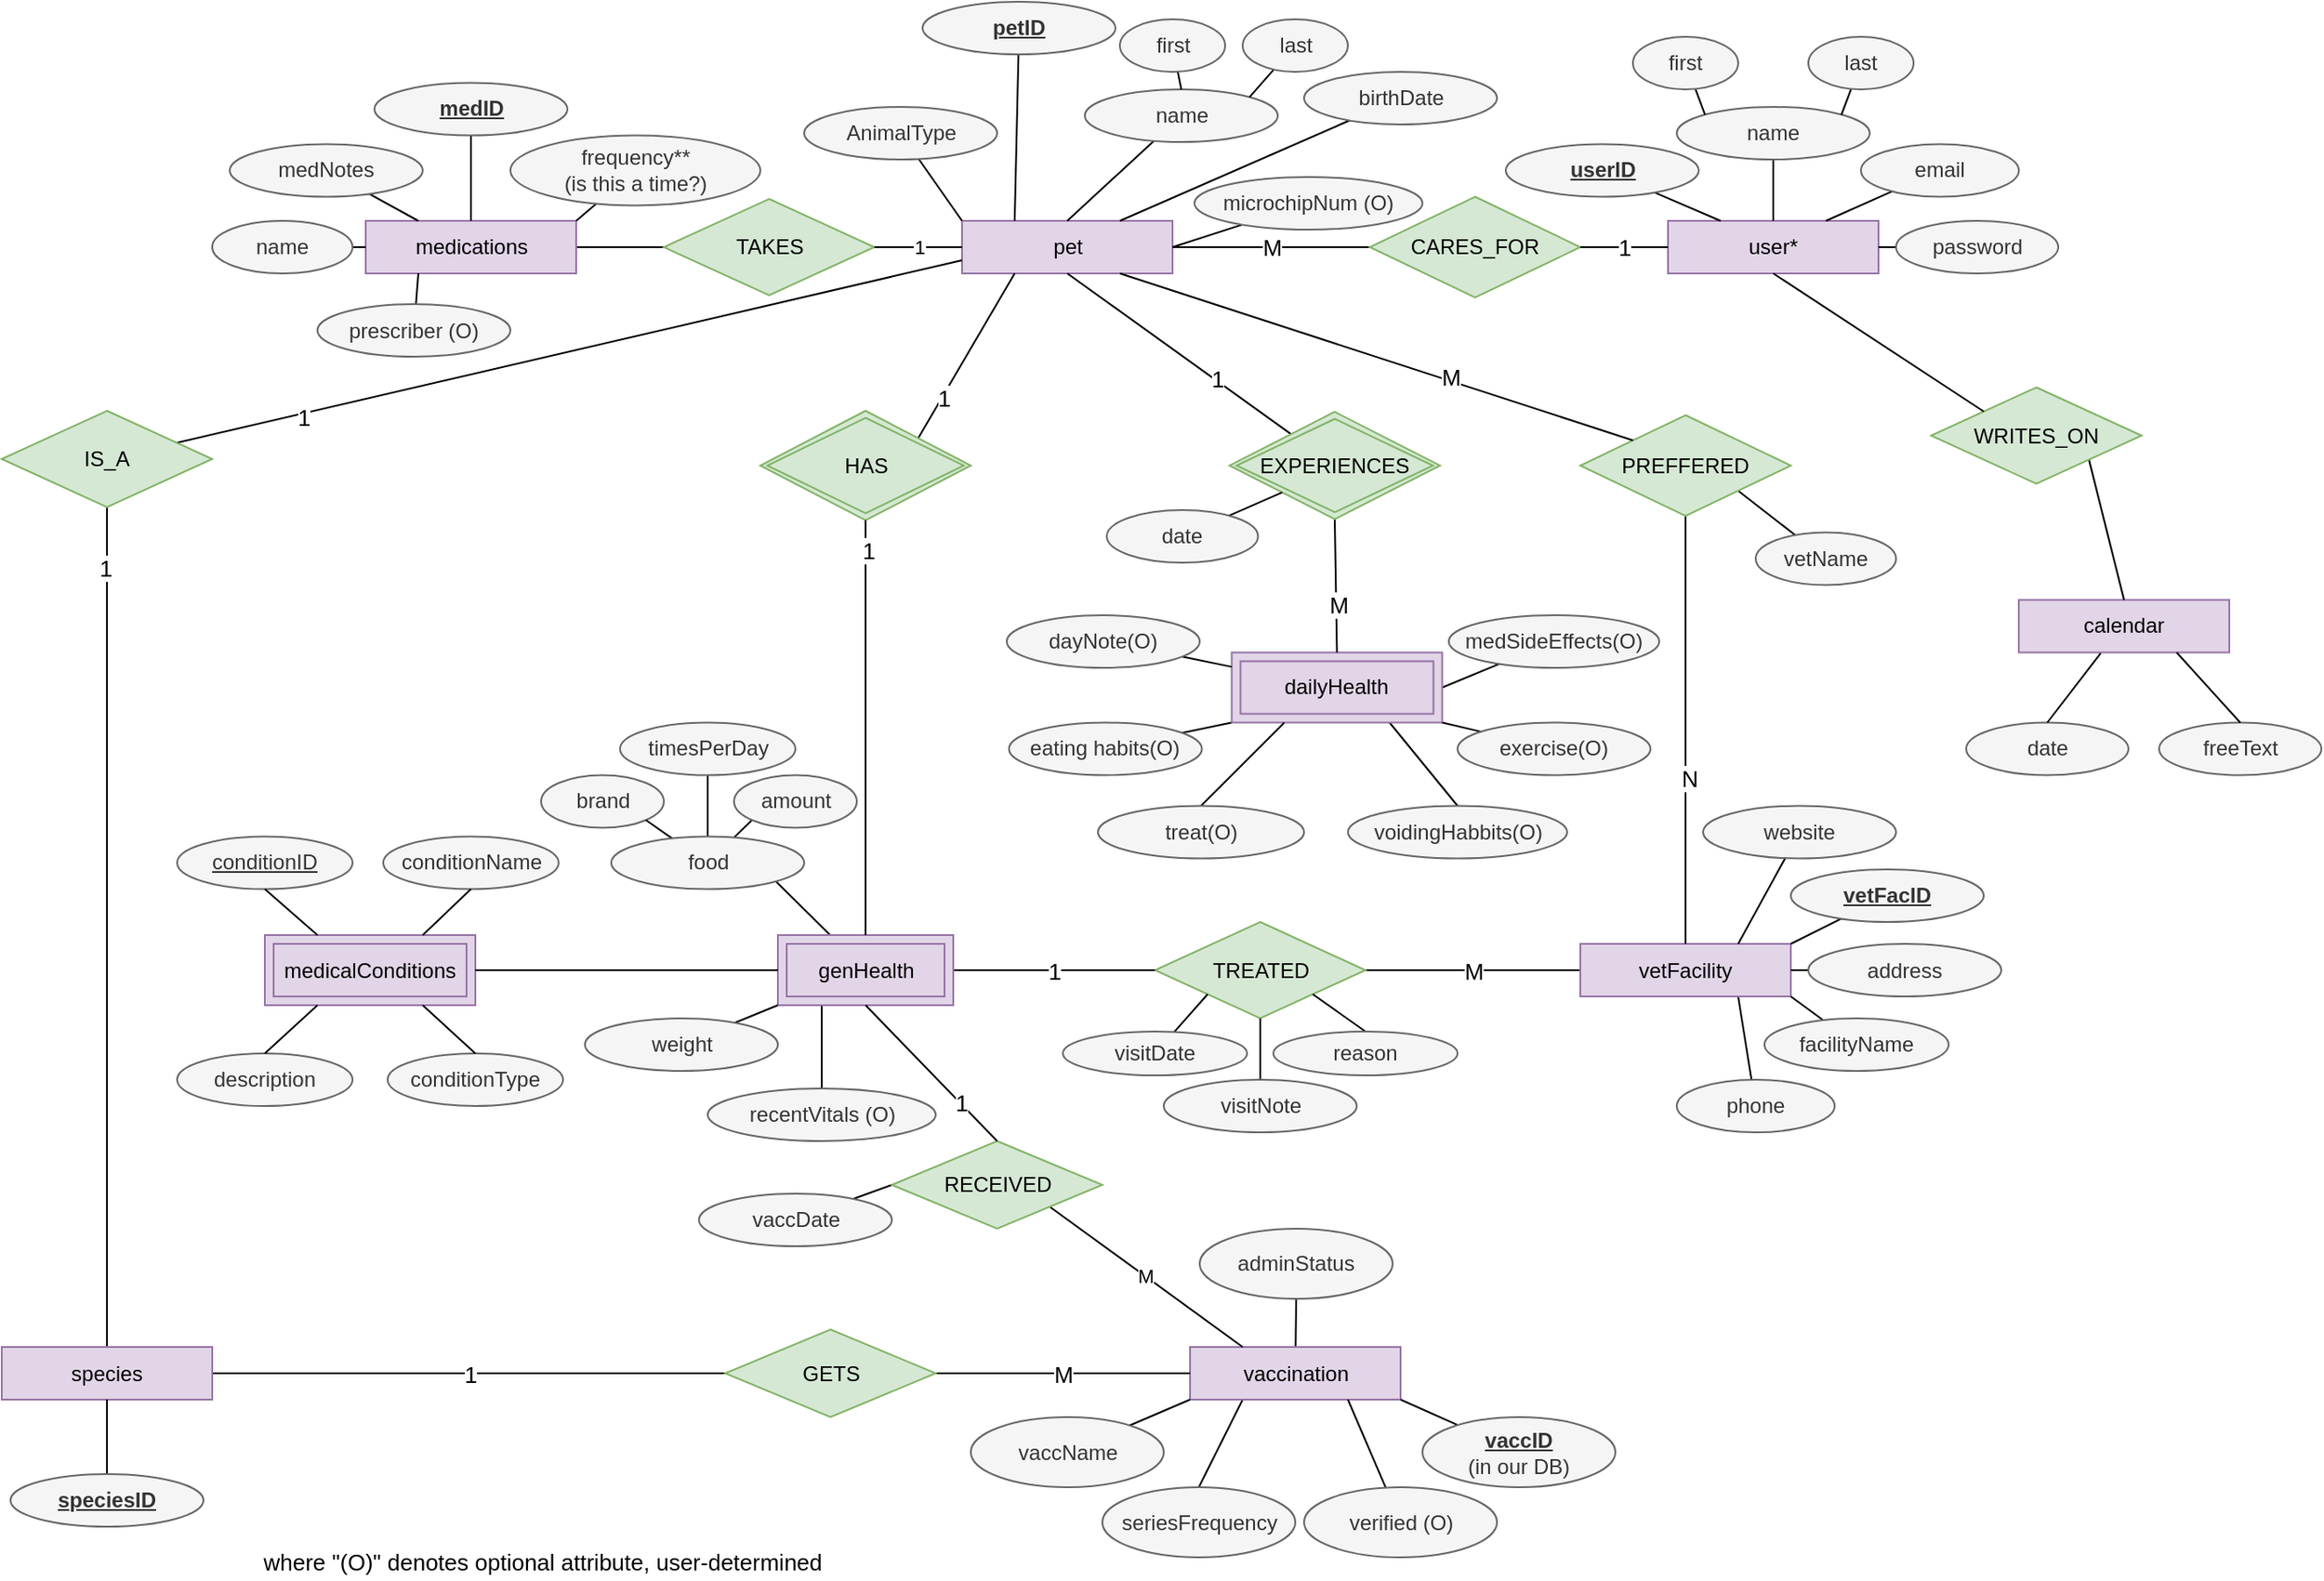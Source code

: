 <mxfile version="15.9.1" type="device"><diagram id="Jx2s4yygLL5XPAQ12_Rx" name="Page-1"><mxGraphModel dx="2676" dy="827" grid="1" gridSize="10" guides="1" tooltips="1" connect="1" arrows="1" fold="1" page="1" pageScale="1" pageWidth="850" pageHeight="1100" math="0" shadow="0"><root><mxCell id="0"/><mxCell id="1" parent="0"/><mxCell id="I3X8yywUfCDkZm6T7CdD-16" style="edgeStyle=none;rounded=0;orthogonalLoop=1;jettySize=auto;html=1;entryX=1;entryY=0.5;entryDx=0;entryDy=0;endArrow=none;endFill=0;startArrow=none;" parent="1" source="I3X8yywUfCDkZm6T7CdD-17" target="I3X8yywUfCDkZm6T7CdD-14" edge="1"><mxGeometry relative="1" as="geometry"/></mxCell><mxCell id="b9MMGn1J8M390U9kCCOF-2" value="&lt;div&gt;pet&lt;/div&gt;" style="rounded=0;whiteSpace=wrap;html=1;fillColor=#e1d5e7;strokeColor=#9673a6;" parent="1" vertex="1"><mxGeometry x="447.5" y="145" width="120" height="30" as="geometry"/></mxCell><mxCell id="mrwaL5GGVd-_pEDMR5gS-80" style="edgeStyle=none;rounded=0;orthogonalLoop=1;jettySize=auto;html=1;entryX=0;entryY=0;entryDx=0;entryDy=0;endArrow=none;endFill=0;" parent="1" source="b9MMGn1J8M390U9kCCOF-3" target="b9MMGn1J8M390U9kCCOF-2" edge="1"><mxGeometry relative="1" as="geometry"/></mxCell><mxCell id="b9MMGn1J8M390U9kCCOF-3" value="AnimalType" style="ellipse;whiteSpace=wrap;html=1;fillColor=#f5f5f5;strokeColor=#666666;fontColor=#333333;" parent="1" vertex="1"><mxGeometry x="357.5" y="80" width="110" height="30" as="geometry"/></mxCell><mxCell id="mrwaL5GGVd-_pEDMR5gS-82" style="edgeStyle=none;rounded=0;orthogonalLoop=1;jettySize=auto;html=1;entryX=0.5;entryY=0;entryDx=0;entryDy=0;endArrow=none;endFill=0;" parent="1" source="b9MMGn1J8M390U9kCCOF-4" target="b9MMGn1J8M390U9kCCOF-2" edge="1"><mxGeometry relative="1" as="geometry"/></mxCell><mxCell id="b9MMGn1J8M390U9kCCOF-4" value="name" style="ellipse;whiteSpace=wrap;html=1;fillColor=#f5f5f5;strokeColor=#666666;fontColor=#333333;" parent="1" vertex="1"><mxGeometry x="517.5" y="70" width="110" height="30" as="geometry"/></mxCell><mxCell id="mrwaL5GGVd-_pEDMR5gS-87" style="edgeStyle=none;rounded=0;orthogonalLoop=1;jettySize=auto;html=1;entryX=0.75;entryY=1;entryDx=0;entryDy=0;endArrow=none;endFill=0;" parent="1" source="b9MMGn1J8M390U9kCCOF-5" target="b9MMGn1J8M390U9kCCOF-8" edge="1"><mxGeometry relative="1" as="geometry"/></mxCell><mxCell id="b9MMGn1J8M390U9kCCOF-5" value="phone" style="ellipse;whiteSpace=wrap;html=1;fillColor=#f5f5f5;strokeColor=#666666;fontColor=#333333;" parent="1" vertex="1"><mxGeometry x="855" y="635" width="90" height="30" as="geometry"/></mxCell><mxCell id="mrwaL5GGVd-_pEDMR5gS-84" style="edgeStyle=none;rounded=0;orthogonalLoop=1;jettySize=auto;html=1;entryX=0.75;entryY=0;entryDx=0;entryDy=0;endArrow=none;endFill=0;" parent="1" source="b9MMGn1J8M390U9kCCOF-6" target="b9MMGn1J8M390U9kCCOF-2" edge="1"><mxGeometry relative="1" as="geometry"/></mxCell><mxCell id="b9MMGn1J8M390U9kCCOF-6" value="birthDate" style="ellipse;whiteSpace=wrap;html=1;fillColor=#f5f5f5;strokeColor=#666666;fontColor=#333333;" parent="1" vertex="1"><mxGeometry x="642.5" y="60" width="110" height="30" as="geometry"/></mxCell><mxCell id="mrwaL5GGVd-_pEDMR5gS-51" value="&lt;font style=&quot;font-size: 13px&quot;&gt;M&lt;/font&gt;" style="edgeStyle=none;rounded=0;orthogonalLoop=1;jettySize=auto;html=1;entryX=1;entryY=0.5;entryDx=0;entryDy=0;endArrow=none;endFill=0;" parent="1" source="b9MMGn1J8M390U9kCCOF-8" target="b9MMGn1J8M390U9kCCOF-20" edge="1"><mxGeometry relative="1" as="geometry"/></mxCell><mxCell id="b9MMGn1J8M390U9kCCOF-8" value="vetFacility" style="rounded=0;whiteSpace=wrap;html=1;fillColor=#e1d5e7;strokeColor=#9673a6;" parent="1" vertex="1"><mxGeometry x="800" y="557.5" width="120" height="30" as="geometry"/></mxCell><mxCell id="mrwaL5GGVd-_pEDMR5gS-89" style="edgeStyle=none;rounded=0;orthogonalLoop=1;jettySize=auto;html=1;entryX=1;entryY=0.5;entryDx=0;entryDy=0;endArrow=none;endFill=0;" parent="1" source="b9MMGn1J8M390U9kCCOF-13" target="b9MMGn1J8M390U9kCCOF-8" edge="1"><mxGeometry relative="1" as="geometry"/></mxCell><mxCell id="b9MMGn1J8M390U9kCCOF-13" value="address" style="ellipse;whiteSpace=wrap;html=1;fillColor=#f5f5f5;strokeColor=#666666;fontColor=#333333;" parent="1" vertex="1"><mxGeometry x="930" y="557.5" width="110" height="30" as="geometry"/></mxCell><mxCell id="mrwaL5GGVd-_pEDMR5gS-91" style="edgeStyle=none;rounded=0;orthogonalLoop=1;jettySize=auto;html=1;entryX=0.75;entryY=0;entryDx=0;entryDy=0;endArrow=none;endFill=0;" parent="1" source="b9MMGn1J8M390U9kCCOF-14" target="b9MMGn1J8M390U9kCCOF-8" edge="1"><mxGeometry relative="1" as="geometry"/></mxCell><mxCell id="b9MMGn1J8M390U9kCCOF-14" value="website" style="ellipse;whiteSpace=wrap;html=1;fillColor=#f5f5f5;strokeColor=#666666;fontColor=#333333;" parent="1" vertex="1"><mxGeometry x="870" y="478.75" width="110" height="30" as="geometry"/></mxCell><mxCell id="mrwaL5GGVd-_pEDMR5gS-88" style="edgeStyle=none;rounded=0;orthogonalLoop=1;jettySize=auto;html=1;entryX=1;entryY=1;entryDx=0;entryDy=0;endArrow=none;endFill=0;" parent="1" source="b9MMGn1J8M390U9kCCOF-15" target="b9MMGn1J8M390U9kCCOF-8" edge="1"><mxGeometry relative="1" as="geometry"/></mxCell><mxCell id="b9MMGn1J8M390U9kCCOF-15" value="facilityName" style="ellipse;whiteSpace=wrap;html=1;fillColor=#f5f5f5;strokeColor=#666666;fontColor=#333333;" parent="1" vertex="1"><mxGeometry x="905" y="600" width="105" height="30" as="geometry"/></mxCell><mxCell id="mrwaL5GGVd-_pEDMR5gS-90" style="edgeStyle=none;rounded=0;orthogonalLoop=1;jettySize=auto;html=1;entryX=1;entryY=0;entryDx=0;entryDy=0;endArrow=none;endFill=0;" parent="1" source="b9MMGn1J8M390U9kCCOF-16" target="b9MMGn1J8M390U9kCCOF-8" edge="1"><mxGeometry relative="1" as="geometry"/></mxCell><mxCell id="b9MMGn1J8M390U9kCCOF-16" value="&lt;b&gt;&lt;u&gt;vetFacID&lt;/u&gt;&lt;/b&gt;" style="ellipse;whiteSpace=wrap;html=1;fillColor=#f5f5f5;strokeColor=#666666;fontColor=#333333;" parent="1" vertex="1"><mxGeometry x="920" y="515" width="110" height="30" as="geometry"/></mxCell><mxCell id="mrwaL5GGVd-_pEDMR5gS-83" style="edgeStyle=none;rounded=0;orthogonalLoop=1;jettySize=auto;html=1;entryX=0.25;entryY=0;entryDx=0;entryDy=0;endArrow=none;endFill=0;" parent="1" source="b9MMGn1J8M390U9kCCOF-17" target="b9MMGn1J8M390U9kCCOF-2" edge="1"><mxGeometry relative="1" as="geometry"/></mxCell><mxCell id="b9MMGn1J8M390U9kCCOF-17" value="&lt;b&gt;&lt;u&gt;petID&lt;/u&gt;&lt;/b&gt;" style="ellipse;whiteSpace=wrap;html=1;fillColor=#f5f5f5;strokeColor=#666666;fontColor=#333333;" parent="1" vertex="1"><mxGeometry x="425" y="20" width="110" height="30" as="geometry"/></mxCell><mxCell id="mrwaL5GGVd-_pEDMR5gS-74" style="edgeStyle=none;rounded=0;orthogonalLoop=1;jettySize=auto;html=1;entryX=0;entryY=1;entryDx=0;entryDy=0;endArrow=none;endFill=0;" parent="1" source="b9MMGn1J8M390U9kCCOF-19" target="mrwaL5GGVd-_pEDMR5gS-10" edge="1"><mxGeometry relative="1" as="geometry"/></mxCell><mxCell id="b9MMGn1J8M390U9kCCOF-19" value="eating habits(O)" style="ellipse;whiteSpace=wrap;html=1;fillColor=#f5f5f5;strokeColor=#666666;fontColor=#333333;" parent="1" vertex="1"><mxGeometry x="474.25" y="431.25" width="110" height="30" as="geometry"/></mxCell><mxCell id="b9MMGn1J8M390U9kCCOF-20" value="TREATED" style="rhombus;whiteSpace=wrap;html=1;fillColor=#d5e8d4;strokeColor=#82b366;" parent="1" vertex="1"><mxGeometry x="557.5" y="545" width="120" height="55" as="geometry"/></mxCell><mxCell id="b9MMGn1J8M390U9kCCOF-21" value="&lt;font style=&quot;font-size: 13px&quot;&gt;1&lt;/font&gt;" style="endArrow=none;html=1;exitX=1;exitY=0.5;exitDx=0;exitDy=0;entryX=0;entryY=0.5;entryDx=0;entryDy=0;" parent="1" source="b9MMGn1J8M390U9kCCOF-36" target="b9MMGn1J8M390U9kCCOF-20" edge="1"><mxGeometry width="50" height="50" relative="1" as="geometry"><mxPoint x="330" y="305" as="sourcePoint"/><mxPoint x="415" y="495" as="targetPoint"/></mxGeometry></mxCell><mxCell id="mrwaL5GGVd-_pEDMR5gS-85" style="edgeStyle=none;rounded=0;orthogonalLoop=1;jettySize=auto;html=1;entryX=0.5;entryY=0;entryDx=0;entryDy=0;endArrow=none;endFill=0;" parent="1" source="b9MMGn1J8M390U9kCCOF-28" target="b9MMGn1J8M390U9kCCOF-4" edge="1"><mxGeometry relative="1" as="geometry"/></mxCell><mxCell id="b9MMGn1J8M390U9kCCOF-28" value="first" style="ellipse;whiteSpace=wrap;html=1;fillColor=#f5f5f5;strokeColor=#666666;fontColor=#333333;" parent="1" vertex="1"><mxGeometry x="537.5" y="30" width="60" height="30" as="geometry"/></mxCell><mxCell id="mrwaL5GGVd-_pEDMR5gS-86" style="edgeStyle=none;rounded=0;orthogonalLoop=1;jettySize=auto;html=1;entryX=1;entryY=0;entryDx=0;entryDy=0;endArrow=none;endFill=0;" parent="1" source="b9MMGn1J8M390U9kCCOF-29" target="b9MMGn1J8M390U9kCCOF-4" edge="1"><mxGeometry relative="1" as="geometry"/></mxCell><mxCell id="b9MMGn1J8M390U9kCCOF-29" value="&lt;div&gt;last&lt;/div&gt;" style="ellipse;whiteSpace=wrap;html=1;fillColor=#f5f5f5;strokeColor=#666666;fontColor=#333333;" parent="1" vertex="1"><mxGeometry x="607.5" y="30" width="60" height="30" as="geometry"/></mxCell><mxCell id="mrwaL5GGVd-_pEDMR5gS-75" style="edgeStyle=none;rounded=0;orthogonalLoop=1;jettySize=auto;html=1;entryX=1;entryY=0.5;entryDx=0;entryDy=0;endArrow=none;endFill=0;" parent="1" source="b9MMGn1J8M390U9kCCOF-32" target="mrwaL5GGVd-_pEDMR5gS-10" edge="1"><mxGeometry relative="1" as="geometry"/></mxCell><mxCell id="b9MMGn1J8M390U9kCCOF-32" value="medSideEffects(O)" style="ellipse;whiteSpace=wrap;html=1;fillColor=#f5f5f5;strokeColor=#666666;fontColor=#333333;" parent="1" vertex="1"><mxGeometry x="725" y="370" width="120" height="30" as="geometry"/></mxCell><mxCell id="mrwaL5GGVd-_pEDMR5gS-60" style="edgeStyle=none;rounded=0;orthogonalLoop=1;jettySize=auto;html=1;entryX=0.75;entryY=1;entryDx=0;entryDy=0;endArrow=none;endFill=0;exitX=0.5;exitY=0;exitDx=0;exitDy=0;" parent="1" source="b9MMGn1J8M390U9kCCOF-34" target="mrwaL5GGVd-_pEDMR5gS-10" edge="1"><mxGeometry relative="1" as="geometry"><mxPoint x="741.25" y="411.25" as="sourcePoint"/></mxGeometry></mxCell><mxCell id="b9MMGn1J8M390U9kCCOF-34" value="voidingHabbits(O)" style="ellipse;whiteSpace=wrap;html=1;fillColor=#f5f5f5;strokeColor=#666666;fontColor=#333333;" parent="1" vertex="1"><mxGeometry x="667.5" y="478.75" width="125" height="30" as="geometry"/></mxCell><mxCell id="I3X8yywUfCDkZm6T7CdD-2" style="rounded=0;orthogonalLoop=1;jettySize=auto;html=1;entryX=0;entryY=0.5;entryDx=0;entryDy=0;endArrow=none;endFill=0;" parent="1" source="b9MMGn1J8M390U9kCCOF-35" target="mrwaL5GGVd-_pEDMR5gS-8" edge="1"><mxGeometry relative="1" as="geometry"/></mxCell><mxCell id="b9MMGn1J8M390U9kCCOF-35" value="&lt;div&gt;vaccDate&lt;/div&gt;" style="ellipse;whiteSpace=wrap;html=1;fillColor=#f5f5f5;strokeColor=#666666;fontColor=#333333;" parent="1" vertex="1"><mxGeometry x="297.5" y="700" width="110" height="30" as="geometry"/></mxCell><mxCell id="mrwaL5GGVd-_pEDMR5gS-70" style="edgeStyle=none;rounded=0;orthogonalLoop=1;jettySize=auto;html=1;entryX=1;entryY=1;entryDx=0;entryDy=0;endArrow=none;endFill=0;" parent="1" source="b9MMGn1J8M390U9kCCOF-36" target="mrwaL5GGVd-_pEDMR5gS-62" edge="1"><mxGeometry relative="1" as="geometry"/></mxCell><mxCell id="mrwaL5GGVd-_pEDMR5gS-73" style="edgeStyle=none;rounded=0;orthogonalLoop=1;jettySize=auto;html=1;entryX=0.5;entryY=0;entryDx=0;entryDy=0;endArrow=none;endFill=0;exitX=0.25;exitY=1;exitDx=0;exitDy=0;" parent="1" source="b9MMGn1J8M390U9kCCOF-36" target="mrwaL5GGVd-_pEDMR5gS-30" edge="1"><mxGeometry relative="1" as="geometry"/></mxCell><mxCell id="b9MMGn1J8M390U9kCCOF-36" value="genHealth" style="shape=ext;margin=3;double=1;whiteSpace=wrap;html=1;align=center;fillColor=#e1d5e7;strokeColor=#9673a6;" parent="1" vertex="1"><mxGeometry x="342.5" y="552.5" width="100" height="40" as="geometry"/></mxCell><mxCell id="b9MMGn1J8M390U9kCCOF-38" value="" style="endArrow=none;html=1;exitX=1;exitY=0;exitDx=0;exitDy=0;startArrow=none;entryX=0.25;entryY=1;entryDx=0;entryDy=0;" parent="1" source="b9MMGn1J8M390U9kCCOF-48" target="b9MMGn1J8M390U9kCCOF-2" edge="1"><mxGeometry width="50" height="50" relative="1" as="geometry"><mxPoint x="200" y="345" as="sourcePoint"/><mxPoint x="630" y="365" as="targetPoint"/></mxGeometry></mxCell><mxCell id="mrwaL5GGVd-_pEDMR5gS-112" value="1" style="edgeLabel;html=1;align=center;verticalAlign=middle;resizable=0;points=[];fontSize=13;" parent="b9MMGn1J8M390U9kCCOF-38" vertex="1" connectable="0"><mxGeometry x="-0.507" y="-1" relative="1" as="geometry"><mxPoint as="offset"/></mxGeometry></mxCell><mxCell id="mrwaL5GGVd-_pEDMR5gS-96" style="edgeStyle=none;rounded=0;orthogonalLoop=1;jettySize=auto;html=1;entryX=0.5;entryY=0;entryDx=0;entryDy=0;endArrow=none;endFill=0;exitX=0.25;exitY=1;exitDx=0;exitDy=0;" parent="1" source="b9MMGn1J8M390U9kCCOF-41" target="mrwaL5GGVd-_pEDMR5gS-94" edge="1"><mxGeometry relative="1" as="geometry"/></mxCell><mxCell id="mrwaL5GGVd-_pEDMR5gS-101" style="edgeStyle=none;rounded=0;orthogonalLoop=1;jettySize=auto;html=1;entryX=0.5;entryY=1;entryDx=0;entryDy=0;endArrow=none;endFill=0;" parent="1" source="b9MMGn1J8M390U9kCCOF-41" target="mrwaL5GGVd-_pEDMR5gS-99" edge="1"><mxGeometry relative="1" as="geometry"/></mxCell><mxCell id="b9MMGn1J8M390U9kCCOF-41" value="vaccination" style="rounded=0;whiteSpace=wrap;html=1;fillColor=#e1d5e7;strokeColor=#9673a6;" parent="1" vertex="1"><mxGeometry x="577.5" y="787.5" width="120" height="30" as="geometry"/></mxCell><mxCell id="b9MMGn1J8M390U9kCCOF-43" value="" style="endArrow=none;html=1;exitX=0.5;exitY=1;exitDx=0;exitDy=0;entryX=0.5;entryY=0;entryDx=0;entryDy=0;startArrow=none;" parent="1" source="b9MMGn1J8M390U9kCCOF-45" target="b9MMGn1J8M390U9kCCOF-8" edge="1"><mxGeometry width="50" height="50" relative="1" as="geometry"><mxPoint x="560" y="360" as="sourcePoint"/><mxPoint x="640" y="505" as="targetPoint"/></mxGeometry></mxCell><mxCell id="mrwaL5GGVd-_pEDMR5gS-118" value="N" style="edgeLabel;html=1;align=center;verticalAlign=middle;resizable=0;points=[];fontSize=13;" parent="b9MMGn1J8M390U9kCCOF-43" vertex="1" connectable="0"><mxGeometry x="0.225" y="2" relative="1" as="geometry"><mxPoint as="offset"/></mxGeometry></mxCell><mxCell id="b9MMGn1J8M390U9kCCOF-44" style="rounded=0;orthogonalLoop=1;jettySize=auto;html=1;exitX=1;exitY=1;exitDx=0;exitDy=0;endArrow=none;endFill=0;" parent="1" source="b9MMGn1J8M390U9kCCOF-45" target="b9MMGn1J8M390U9kCCOF-47" edge="1"><mxGeometry relative="1" as="geometry"><mxPoint x="880" y="455.24" as="targetPoint"/></mxGeometry></mxCell><mxCell id="b9MMGn1J8M390U9kCCOF-45" value="&lt;div&gt;PREFFERED&lt;/div&gt;" style="rhombus;whiteSpace=wrap;html=1;fillColor=#d5e8d4;strokeColor=#82b366;" parent="1" vertex="1"><mxGeometry x="800" y="255.87" width="120" height="57.5" as="geometry"/></mxCell><mxCell id="b9MMGn1J8M390U9kCCOF-46" value="" style="endArrow=none;html=1;exitX=0.75;exitY=1;exitDx=0;exitDy=0;entryX=0;entryY=0;entryDx=0;entryDy=0;" parent="1" source="b9MMGn1J8M390U9kCCOF-2" target="b9MMGn1J8M390U9kCCOF-45" edge="1"><mxGeometry width="50" height="50" relative="1" as="geometry"><mxPoint x="730" y="175" as="sourcePoint"/><mxPoint x="975" y="175" as="targetPoint"/></mxGeometry></mxCell><mxCell id="mrwaL5GGVd-_pEDMR5gS-117" value="M" style="edgeLabel;html=1;align=center;verticalAlign=middle;resizable=0;points=[];fontSize=13;" parent="b9MMGn1J8M390U9kCCOF-46" vertex="1" connectable="0"><mxGeometry x="0.28" y="3" relative="1" as="geometry"><mxPoint y="1" as="offset"/></mxGeometry></mxCell><mxCell id="b9MMGn1J8M390U9kCCOF-47" value="vetName" style="ellipse;whiteSpace=wrap;html=1;fillColor=#f5f5f5;strokeColor=#666666;fontColor=#333333;" parent="1" vertex="1"><mxGeometry x="900" y="322.74" width="80" height="30" as="geometry"/></mxCell><mxCell id="b9MMGn1J8M390U9kCCOF-48" value="HAS" style="shape=rhombus;double=1;perimeter=rhombusPerimeter;whiteSpace=wrap;html=1;align=center;fillColor=#d5e8d4;strokeColor=#82b366;" parent="1" vertex="1"><mxGeometry x="332.5" y="253.37" width="120" height="62.5" as="geometry"/></mxCell><mxCell id="b9MMGn1J8M390U9kCCOF-49" value="" style="endArrow=none;html=1;entryX=0.5;entryY=1;entryDx=0;entryDy=0;exitX=0.5;exitY=0;exitDx=0;exitDy=0;" parent="1" source="b9MMGn1J8M390U9kCCOF-36" target="b9MMGn1J8M390U9kCCOF-48" edge="1"><mxGeometry width="50" height="50" relative="1" as="geometry"><mxPoint x="252.5" y="380" as="sourcePoint"/><mxPoint x="342.5" y="215" as="targetPoint"/></mxGeometry></mxCell><mxCell id="mrwaL5GGVd-_pEDMR5gS-113" value="1" style="edgeLabel;html=1;align=center;verticalAlign=middle;resizable=0;points=[];fontSize=13;" parent="b9MMGn1J8M390U9kCCOF-49" vertex="1" connectable="0"><mxGeometry x="0.861" relative="1" as="geometry"><mxPoint x="1" as="offset"/></mxGeometry></mxCell><mxCell id="mrwaL5GGVd-_pEDMR5gS-4" style="edgeStyle=none;rounded=0;orthogonalLoop=1;jettySize=auto;html=1;entryX=0;entryY=1;entryDx=0;entryDy=0;endArrow=none;endFill=0;" parent="1" source="b9MMGn1J8M390U9kCCOF-53" target="b9MMGn1J8M390U9kCCOF-41" edge="1"><mxGeometry relative="1" as="geometry"/></mxCell><mxCell id="b9MMGn1J8M390U9kCCOF-53" value="&lt;div&gt;vaccName&lt;/div&gt;" style="ellipse;whiteSpace=wrap;html=1;fillColor=#f5f5f5;strokeColor=#666666;fontColor=#333333;" parent="1" vertex="1"><mxGeometry x="452.5" y="827.5" width="110" height="40" as="geometry"/></mxCell><mxCell id="mrwaL5GGVd-_pEDMR5gS-5" style="edgeStyle=none;rounded=0;orthogonalLoop=1;jettySize=auto;html=1;entryX=1;entryY=1;entryDx=0;entryDy=0;endArrow=none;endFill=0;" parent="1" source="mrwaL5GGVd-_pEDMR5gS-3" target="b9MMGn1J8M390U9kCCOF-41" edge="1"><mxGeometry relative="1" as="geometry"/></mxCell><mxCell id="mrwaL5GGVd-_pEDMR5gS-3" value="&lt;div&gt;&lt;u&gt;&lt;b&gt;vaccID&lt;/b&gt;&lt;/u&gt;&lt;/div&gt;&lt;div&gt;(in our DB)&lt;/div&gt;" style="ellipse;whiteSpace=wrap;html=1;fillColor=#f5f5f5;strokeColor=#666666;fontColor=#333333;" parent="1" vertex="1"><mxGeometry x="710" y="827.5" width="110" height="40" as="geometry"/></mxCell><mxCell id="mrwaL5GGVd-_pEDMR5gS-46" value="M" style="edgeStyle=none;rounded=0;orthogonalLoop=1;jettySize=auto;html=1;entryX=0.25;entryY=0;entryDx=0;entryDy=0;endArrow=none;endFill=0;exitX=1;exitY=1;exitDx=0;exitDy=0;" parent="1" source="mrwaL5GGVd-_pEDMR5gS-8" target="b9MMGn1J8M390U9kCCOF-41" edge="1"><mxGeometry relative="1" as="geometry"/></mxCell><mxCell id="mrwaL5GGVd-_pEDMR5gS-8" value="RECEIVED" style="rhombus;whiteSpace=wrap;html=1;fillColor=#d5e8d4;strokeColor=#82b366;" parent="1" vertex="1"><mxGeometry x="407.5" y="670" width="120" height="50" as="geometry"/></mxCell><mxCell id="mrwaL5GGVd-_pEDMR5gS-9" value="" style="endArrow=none;html=1;exitX=0.5;exitY=1;exitDx=0;exitDy=0;entryX=0.5;entryY=0;entryDx=0;entryDy=0;" parent="1" source="b9MMGn1J8M390U9kCCOF-36" target="mrwaL5GGVd-_pEDMR5gS-8" edge="1"><mxGeometry width="50" height="50" relative="1" as="geometry"><mxPoint x="142.5" y="522.5" as="sourcePoint"/><mxPoint x="142.5" y="737.5" as="targetPoint"/></mxGeometry></mxCell><mxCell id="mrwaL5GGVd-_pEDMR5gS-114" value="1" style="edgeLabel;html=1;align=center;verticalAlign=middle;resizable=0;points=[];fontSize=13;" parent="mrwaL5GGVd-_pEDMR5gS-9" vertex="1" connectable="0"><mxGeometry x="0.439" relative="1" as="geometry"><mxPoint as="offset"/></mxGeometry></mxCell><mxCell id="mrwaL5GGVd-_pEDMR5gS-10" value="dailyHealth" style="shape=ext;margin=3;double=1;whiteSpace=wrap;html=1;align=center;fillColor=#e1d5e7;strokeColor=#9673a6;" parent="1" vertex="1"><mxGeometry x="601.25" y="391.25" width="120" height="40" as="geometry"/></mxCell><mxCell id="mrwaL5GGVd-_pEDMR5gS-15" style="edgeStyle=none;rounded=0;orthogonalLoop=1;jettySize=auto;html=1;entryX=0.5;entryY=0;entryDx=0;entryDy=0;endArrow=none;endFill=0;exitX=0.5;exitY=1;exitDx=0;exitDy=0;" parent="1" source="mrwaL5GGVd-_pEDMR5gS-14" target="mrwaL5GGVd-_pEDMR5gS-10" edge="1"><mxGeometry relative="1" as="geometry"><mxPoint x="689.714" y="377.393" as="sourcePoint"/></mxGeometry></mxCell><mxCell id="mrwaL5GGVd-_pEDMR5gS-116" value="M" style="edgeLabel;html=1;align=center;verticalAlign=middle;resizable=0;points=[];fontSize=13;" parent="mrwaL5GGVd-_pEDMR5gS-15" vertex="1" connectable="0"><mxGeometry x="0.285" y="1" relative="1" as="geometry"><mxPoint as="offset"/></mxGeometry></mxCell><mxCell id="mrwaL5GGVd-_pEDMR5gS-16" style="edgeStyle=none;rounded=0;orthogonalLoop=1;jettySize=auto;html=1;entryX=0.5;entryY=1;entryDx=0;entryDy=0;endArrow=none;endFill=0;" parent="1" source="mrwaL5GGVd-_pEDMR5gS-14" target="b9MMGn1J8M390U9kCCOF-2" edge="1"><mxGeometry relative="1" as="geometry"/></mxCell><mxCell id="mrwaL5GGVd-_pEDMR5gS-115" value="1" style="edgeLabel;html=1;align=center;verticalAlign=middle;resizable=0;points=[];fontSize=13;" parent="mrwaL5GGVd-_pEDMR5gS-16" vertex="1" connectable="0"><mxGeometry x="-0.327" y="-1" relative="1" as="geometry"><mxPoint as="offset"/></mxGeometry></mxCell><mxCell id="mrwaL5GGVd-_pEDMR5gS-14" value="EXPERIENCES" style="shape=rhombus;double=1;perimeter=rhombusPerimeter;whiteSpace=wrap;html=1;align=center;fillColor=#d5e8d4;strokeColor=#82b366;" parent="1" vertex="1"><mxGeometry x="600" y="253.99" width="120" height="61.25" as="geometry"/></mxCell><mxCell id="mrwaL5GGVd-_pEDMR5gS-71" style="edgeStyle=none;rounded=0;orthogonalLoop=1;jettySize=auto;html=1;entryX=0;entryY=1;entryDx=0;entryDy=0;endArrow=none;endFill=0;" parent="1" source="mrwaL5GGVd-_pEDMR5gS-18" target="b9MMGn1J8M390U9kCCOF-36" edge="1"><mxGeometry relative="1" as="geometry"/></mxCell><mxCell id="mrwaL5GGVd-_pEDMR5gS-18" value="weight" style="ellipse;whiteSpace=wrap;html=1;fillColor=#f5f5f5;strokeColor=#666666;fontColor=#333333;" parent="1" vertex="1"><mxGeometry x="232.5" y="600" width="110" height="30" as="geometry"/></mxCell><mxCell id="mrwaL5GGVd-_pEDMR5gS-77" style="edgeStyle=none;rounded=0;orthogonalLoop=1;jettySize=auto;html=1;endArrow=none;endFill=0;entryX=1;entryY=1;entryDx=0;entryDy=0;" parent="1" source="mrwaL5GGVd-_pEDMR5gS-24" target="mrwaL5GGVd-_pEDMR5gS-10" edge="1"><mxGeometry relative="1" as="geometry"><mxPoint x="701.25" y="470" as="targetPoint"/></mxGeometry></mxCell><mxCell id="mrwaL5GGVd-_pEDMR5gS-24" value="exercise(O)" style="ellipse;whiteSpace=wrap;html=1;fillColor=#f5f5f5;strokeColor=#666666;fontColor=#333333;" parent="1" vertex="1"><mxGeometry x="730" y="431.25" width="110" height="30" as="geometry"/></mxCell><mxCell id="mrwaL5GGVd-_pEDMR5gS-81" style="edgeStyle=none;rounded=0;orthogonalLoop=1;jettySize=auto;html=1;entryX=1;entryY=0.5;entryDx=0;entryDy=0;endArrow=none;endFill=0;" parent="1" source="mrwaL5GGVd-_pEDMR5gS-27" target="b9MMGn1J8M390U9kCCOF-2" edge="1"><mxGeometry relative="1" as="geometry"/></mxCell><mxCell id="mrwaL5GGVd-_pEDMR5gS-27" value="microchipNum (O)" style="ellipse;whiteSpace=wrap;html=1;fillColor=#f5f5f5;strokeColor=#666666;fontColor=#333333;" parent="1" vertex="1"><mxGeometry x="580" y="120" width="130" height="30" as="geometry"/></mxCell><mxCell id="mrwaL5GGVd-_pEDMR5gS-30" value="recentVitals (O)" style="ellipse;whiteSpace=wrap;html=1;fillColor=#f5f5f5;strokeColor=#666666;fontColor=#333333;" parent="1" vertex="1"><mxGeometry x="302.5" y="640" width="130" height="30" as="geometry"/></mxCell><mxCell id="mrwaL5GGVd-_pEDMR5gS-61" value="" style="edgeStyle=none;rounded=0;orthogonalLoop=1;jettySize=auto;html=1;endArrow=none;endFill=0;" parent="1" source="mrwaL5GGVd-_pEDMR5gS-32" target="mrwaL5GGVd-_pEDMR5gS-10" edge="1"><mxGeometry relative="1" as="geometry"/></mxCell><mxCell id="mrwaL5GGVd-_pEDMR5gS-32" value="dayNote(O)" style="ellipse;whiteSpace=wrap;html=1;fillColor=#f5f5f5;strokeColor=#666666;fontColor=#333333;" parent="1" vertex="1"><mxGeometry x="473" y="370" width="110" height="30" as="geometry"/></mxCell><mxCell id="mrwaL5GGVd-_pEDMR5gS-57" style="edgeStyle=none;rounded=0;orthogonalLoop=1;jettySize=auto;html=1;entryX=0;entryY=1;entryDx=0;entryDy=0;endArrow=none;endFill=0;" parent="1" source="mrwaL5GGVd-_pEDMR5gS-34" target="b9MMGn1J8M390U9kCCOF-20" edge="1"><mxGeometry relative="1" as="geometry"/></mxCell><mxCell id="mrwaL5GGVd-_pEDMR5gS-34" value="visitDate" style="ellipse;whiteSpace=wrap;html=1;fillColor=#f5f5f5;strokeColor=#666666;fontColor=#333333;" parent="1" vertex="1"><mxGeometry x="505" y="607.5" width="105" height="25" as="geometry"/></mxCell><mxCell id="mrwaL5GGVd-_pEDMR5gS-103" value="&lt;font style=&quot;font-size: 13px&quot;&gt;1&lt;/font&gt;" style="edgeStyle=none;rounded=0;orthogonalLoop=1;jettySize=auto;html=1;entryX=0;entryY=0.5;entryDx=0;entryDy=0;endArrow=none;endFill=0;" parent="1" source="mrwaL5GGVd-_pEDMR5gS-36" target="mrwaL5GGVd-_pEDMR5gS-102" edge="1"><mxGeometry relative="1" as="geometry"><mxPoint x="272.5" y="802.5" as="targetPoint"/></mxGeometry></mxCell><mxCell id="mrwaL5GGVd-_pEDMR5gS-107" style="edgeStyle=none;rounded=0;orthogonalLoop=1;jettySize=auto;html=1;entryX=0.5;entryY=1;entryDx=0;entryDy=0;endArrow=none;endFill=0;" parent="1" source="mrwaL5GGVd-_pEDMR5gS-36" target="mrwaL5GGVd-_pEDMR5gS-97" edge="1"><mxGeometry relative="1" as="geometry"/></mxCell><mxCell id="mrwaL5GGVd-_pEDMR5gS-111" value="1" style="edgeLabel;html=1;align=center;verticalAlign=middle;resizable=0;points=[];fontSize=13;" parent="mrwaL5GGVd-_pEDMR5gS-107" vertex="1" connectable="0"><mxGeometry x="0.856" y="1" relative="1" as="geometry"><mxPoint as="offset"/></mxGeometry></mxCell><mxCell id="mrwaL5GGVd-_pEDMR5gS-36" value="species" style="rounded=0;whiteSpace=wrap;html=1;fillColor=#e1d5e7;strokeColor=#9673a6;" parent="1" vertex="1"><mxGeometry x="-100" y="787.5" width="120" height="30" as="geometry"/></mxCell><mxCell id="mrwaL5GGVd-_pEDMR5gS-37" value="brand" style="ellipse;whiteSpace=wrap;html=1;fillColor=#f5f5f5;strokeColor=#666666;fontColor=#333333;" parent="1" vertex="1"><mxGeometry x="207.5" y="461.25" width="70" height="30" as="geometry"/></mxCell><mxCell id="mrwaL5GGVd-_pEDMR5gS-76" style="edgeStyle=none;rounded=0;orthogonalLoop=1;jettySize=auto;html=1;entryX=0.25;entryY=1;entryDx=0;entryDy=0;endArrow=none;endFill=0;exitX=0.5;exitY=0;exitDx=0;exitDy=0;" parent="1" source="mrwaL5GGVd-_pEDMR5gS-39" target="mrwaL5GGVd-_pEDMR5gS-10" edge="1"><mxGeometry relative="1" as="geometry"/></mxCell><mxCell id="mrwaL5GGVd-_pEDMR5gS-39" value="treat(O)" style="ellipse;whiteSpace=wrap;html=1;fillColor=#f5f5f5;strokeColor=#666666;fontColor=#333333;" parent="1" vertex="1"><mxGeometry x="525" y="478.75" width="117.5" height="30" as="geometry"/></mxCell><mxCell id="mrwaL5GGVd-_pEDMR5gS-50" style="edgeStyle=none;rounded=0;orthogonalLoop=1;jettySize=auto;html=1;exitX=1;exitY=0;exitDx=0;exitDy=0;endArrow=none;endFill=0;" parent="1" source="mrwaL5GGVd-_pEDMR5gS-8" target="mrwaL5GGVd-_pEDMR5gS-8" edge="1"><mxGeometry relative="1" as="geometry"/></mxCell><mxCell id="mrwaL5GGVd-_pEDMR5gS-67" style="edgeStyle=none;rounded=0;orthogonalLoop=1;jettySize=auto;html=1;entryX=0.5;entryY=1;entryDx=0;entryDy=0;endArrow=none;endFill=0;" parent="1" source="mrwaL5GGVd-_pEDMR5gS-62" target="mrwaL5GGVd-_pEDMR5gS-65" edge="1"><mxGeometry relative="1" as="geometry"/></mxCell><mxCell id="mrwaL5GGVd-_pEDMR5gS-68" style="edgeStyle=none;rounded=0;orthogonalLoop=1;jettySize=auto;html=1;entryX=0;entryY=1;entryDx=0;entryDy=0;endArrow=none;endFill=0;" parent="1" source="mrwaL5GGVd-_pEDMR5gS-62" target="mrwaL5GGVd-_pEDMR5gS-64" edge="1"><mxGeometry relative="1" as="geometry"/></mxCell><mxCell id="mrwaL5GGVd-_pEDMR5gS-69" style="edgeStyle=none;rounded=0;orthogonalLoop=1;jettySize=auto;html=1;entryX=1;entryY=1;entryDx=0;entryDy=0;endArrow=none;endFill=0;" parent="1" source="mrwaL5GGVd-_pEDMR5gS-62" target="mrwaL5GGVd-_pEDMR5gS-37" edge="1"><mxGeometry relative="1" as="geometry"/></mxCell><mxCell id="mrwaL5GGVd-_pEDMR5gS-62" value="food" style="ellipse;whiteSpace=wrap;html=1;fillColor=#f5f5f5;strokeColor=#666666;fontColor=#333333;" parent="1" vertex="1"><mxGeometry x="247.5" y="496.25" width="110" height="30" as="geometry"/></mxCell><mxCell id="mrwaL5GGVd-_pEDMR5gS-64" value="amount" style="ellipse;whiteSpace=wrap;html=1;fillColor=#f5f5f5;strokeColor=#666666;fontColor=#333333;" parent="1" vertex="1"><mxGeometry x="317.5" y="461.25" width="70" height="30" as="geometry"/></mxCell><mxCell id="mrwaL5GGVd-_pEDMR5gS-65" value="timesPerDay" style="ellipse;whiteSpace=wrap;html=1;fillColor=#f5f5f5;strokeColor=#666666;fontColor=#333333;" parent="1" vertex="1"><mxGeometry x="252.5" y="431.25" width="100" height="30" as="geometry"/></mxCell><mxCell id="mrwaL5GGVd-_pEDMR5gS-93" style="edgeStyle=none;rounded=0;orthogonalLoop=1;jettySize=auto;html=1;entryX=0;entryY=1;entryDx=0;entryDy=0;endArrow=none;endFill=0;" parent="1" source="mrwaL5GGVd-_pEDMR5gS-92" target="mrwaL5GGVd-_pEDMR5gS-14" edge="1"><mxGeometry relative="1" as="geometry"/></mxCell><mxCell id="mrwaL5GGVd-_pEDMR5gS-92" value="date" style="ellipse;whiteSpace=wrap;html=1;fillColor=#f5f5f5;strokeColor=#666666;fontColor=#333333;" parent="1" vertex="1"><mxGeometry x="530" y="310" width="86.25" height="30" as="geometry"/></mxCell><mxCell id="mrwaL5GGVd-_pEDMR5gS-94" value="seriesFrequency" style="ellipse;whiteSpace=wrap;html=1;fillColor=#f5f5f5;strokeColor=#666666;fontColor=#333333;" parent="1" vertex="1"><mxGeometry x="527.5" y="867.5" width="110" height="40" as="geometry"/></mxCell><mxCell id="mrwaL5GGVd-_pEDMR5gS-108" style="edgeStyle=none;rounded=0;orthogonalLoop=1;jettySize=auto;html=1;entryX=0;entryY=0.75;entryDx=0;entryDy=0;endArrow=none;endFill=0;" parent="1" source="mrwaL5GGVd-_pEDMR5gS-97" target="b9MMGn1J8M390U9kCCOF-2" edge="1"><mxGeometry relative="1" as="geometry"/></mxCell><mxCell id="mrwaL5GGVd-_pEDMR5gS-110" value="1" style="edgeLabel;html=1;align=center;verticalAlign=middle;resizable=0;points=[];fontSize=13;" parent="mrwaL5GGVd-_pEDMR5gS-108" vertex="1" connectable="0"><mxGeometry x="-0.682" y="-2" relative="1" as="geometry"><mxPoint as="offset"/></mxGeometry></mxCell><mxCell id="mrwaL5GGVd-_pEDMR5gS-97" value="IS_A" style="rhombus;whiteSpace=wrap;html=1;fillColor=#d5e8d4;strokeColor=#82b366;" parent="1" vertex="1"><mxGeometry x="-100" y="253.37" width="120" height="55" as="geometry"/></mxCell><mxCell id="mrwaL5GGVd-_pEDMR5gS-99" value="adminStatus" style="ellipse;whiteSpace=wrap;html=1;fillColor=#f5f5f5;strokeColor=#666666;fontColor=#333333;" parent="1" vertex="1"><mxGeometry x="583" y="720" width="110" height="40" as="geometry"/></mxCell><mxCell id="mrwaL5GGVd-_pEDMR5gS-104" value="&lt;font style=&quot;font-size: 13px&quot;&gt;M&lt;/font&gt;" style="edgeStyle=none;rounded=0;orthogonalLoop=1;jettySize=auto;html=1;entryX=0;entryY=0.5;entryDx=0;entryDy=0;endArrow=none;endFill=0;" parent="1" source="mrwaL5GGVd-_pEDMR5gS-102" target="b9MMGn1J8M390U9kCCOF-41" edge="1"><mxGeometry relative="1" as="geometry"/></mxCell><mxCell id="mrwaL5GGVd-_pEDMR5gS-102" value="GETS" style="shape=rhombus;perimeter=rhombusPerimeter;whiteSpace=wrap;html=1;align=center;fillColor=#d5e8d4;strokeColor=#82b366;" parent="1" vertex="1"><mxGeometry x="312.5" y="777.5" width="120" height="50" as="geometry"/></mxCell><mxCell id="mrwaL5GGVd-_pEDMR5gS-122" style="edgeStyle=none;rounded=0;orthogonalLoop=1;jettySize=auto;html=1;entryX=0.5;entryY=1;entryDx=0;entryDy=0;fontSize=13;endArrow=none;endFill=0;" parent="1" source="mrwaL5GGVd-_pEDMR5gS-121" target="mrwaL5GGVd-_pEDMR5gS-36" edge="1"><mxGeometry relative="1" as="geometry"/></mxCell><mxCell id="mrwaL5GGVd-_pEDMR5gS-121" value="&lt;u&gt;&lt;b&gt;speciesID&lt;/b&gt;&lt;/u&gt;" style="ellipse;whiteSpace=wrap;html=1;fillColor=#f5f5f5;strokeColor=#666666;fontColor=#333333;" parent="1" vertex="1"><mxGeometry x="-95" y="860" width="110" height="30" as="geometry"/></mxCell><mxCell id="mrwaL5GGVd-_pEDMR5gS-123" value="where &quot;(O)&quot; denotes optional attribute, user-determined" style="text;html=1;align=center;verticalAlign=middle;resizable=0;points=[];autosize=1;strokeColor=none;fillColor=none;fontSize=13;" parent="1" vertex="1"><mxGeometry x="42.5" y="900" width="330" height="20" as="geometry"/></mxCell><mxCell id="ZA75a323a-RbHYHfBSbE-3" value="&lt;font style=&quot;font-size: 13px&quot;&gt;M&lt;/font&gt;" style="rounded=0;orthogonalLoop=1;jettySize=auto;html=1;endArrow=none;endFill=0;startArrow=none;" parent="1" source="ZA75a323a-RbHYHfBSbE-4" target="b9MMGn1J8M390U9kCCOF-2" edge="1"><mxGeometry relative="1" as="geometry"/></mxCell><mxCell id="ZA75a323a-RbHYHfBSbE-2" value="user*" style="rounded=0;whiteSpace=wrap;html=1;fillColor=#e1d5e7;strokeColor=#9673a6;" parent="1" vertex="1"><mxGeometry x="850" y="145" width="120" height="30" as="geometry"/></mxCell><mxCell id="ZA75a323a-RbHYHfBSbE-4" value="CARES_FOR" style="rhombus;whiteSpace=wrap;html=1;fillColor=#d5e8d4;strokeColor=#82b366;" parent="1" vertex="1"><mxGeometry x="680" y="131.25" width="120" height="57.5" as="geometry"/></mxCell><mxCell id="ZA75a323a-RbHYHfBSbE-5" value="&lt;font style=&quot;font-size: 13px&quot;&gt;1&lt;/font&gt;" style="rounded=0;orthogonalLoop=1;jettySize=auto;html=1;endArrow=none;endFill=0;entryX=1;entryY=0.5;entryDx=0;entryDy=0;" parent="1" source="ZA75a323a-RbHYHfBSbE-2" target="ZA75a323a-RbHYHfBSbE-4" edge="1"><mxGeometry relative="1" as="geometry"><mxPoint x="862.5" y="160" as="sourcePoint"/><mxPoint x="777.5" y="160" as="targetPoint"/></mxGeometry></mxCell><mxCell id="ZA75a323a-RbHYHfBSbE-15" style="edgeStyle=none;rounded=0;orthogonalLoop=1;jettySize=auto;html=1;entryX=0.25;entryY=0;entryDx=0;entryDy=0;endArrow=none;endFill=0;" parent="1" source="ZA75a323a-RbHYHfBSbE-6" target="ZA75a323a-RbHYHfBSbE-2" edge="1"><mxGeometry relative="1" as="geometry"/></mxCell><mxCell id="ZA75a323a-RbHYHfBSbE-6" value="&lt;u&gt;&lt;b&gt;userID&lt;/b&gt;&lt;/u&gt;" style="ellipse;whiteSpace=wrap;html=1;fillColor=#f5f5f5;strokeColor=#666666;fontColor=#333333;" parent="1" vertex="1"><mxGeometry x="757.5" y="101.25" width="110" height="30" as="geometry"/></mxCell><mxCell id="ZA75a323a-RbHYHfBSbE-16" style="edgeStyle=none;rounded=0;orthogonalLoop=1;jettySize=auto;html=1;entryX=0.5;entryY=0;entryDx=0;entryDy=0;endArrow=none;endFill=0;" parent="1" source="ZA75a323a-RbHYHfBSbE-8" target="ZA75a323a-RbHYHfBSbE-2" edge="1"><mxGeometry relative="1" as="geometry"/></mxCell><mxCell id="ZA75a323a-RbHYHfBSbE-8" value="name" style="ellipse;whiteSpace=wrap;html=1;fillColor=#f5f5f5;strokeColor=#666666;fontColor=#333333;" parent="1" vertex="1"><mxGeometry x="855" y="80" width="110" height="30" as="geometry"/></mxCell><mxCell id="ZA75a323a-RbHYHfBSbE-9" style="edgeStyle=none;rounded=0;orthogonalLoop=1;jettySize=auto;html=1;entryX=0;entryY=0;entryDx=0;entryDy=0;endArrow=none;endFill=0;" parent="1" source="ZA75a323a-RbHYHfBSbE-10" target="ZA75a323a-RbHYHfBSbE-8" edge="1"><mxGeometry relative="1" as="geometry"/></mxCell><mxCell id="ZA75a323a-RbHYHfBSbE-10" value="first" style="ellipse;whiteSpace=wrap;html=1;fillColor=#f5f5f5;strokeColor=#666666;fontColor=#333333;" parent="1" vertex="1"><mxGeometry x="830" y="40" width="60" height="30" as="geometry"/></mxCell><mxCell id="ZA75a323a-RbHYHfBSbE-11" style="edgeStyle=none;rounded=0;orthogonalLoop=1;jettySize=auto;html=1;entryX=1;entryY=0;entryDx=0;entryDy=0;endArrow=none;endFill=0;" parent="1" source="ZA75a323a-RbHYHfBSbE-12" target="ZA75a323a-RbHYHfBSbE-8" edge="1"><mxGeometry relative="1" as="geometry"/></mxCell><mxCell id="ZA75a323a-RbHYHfBSbE-12" value="&lt;div&gt;last&lt;/div&gt;" style="ellipse;whiteSpace=wrap;html=1;fillColor=#f5f5f5;strokeColor=#666666;fontColor=#333333;" parent="1" vertex="1"><mxGeometry x="930" y="40" width="60" height="30" as="geometry"/></mxCell><mxCell id="ZA75a323a-RbHYHfBSbE-17" style="edgeStyle=none;rounded=0;orthogonalLoop=1;jettySize=auto;html=1;entryX=0.75;entryY=0;entryDx=0;entryDy=0;endArrow=none;endFill=0;" parent="1" source="ZA75a323a-RbHYHfBSbE-13" target="ZA75a323a-RbHYHfBSbE-2" edge="1"><mxGeometry relative="1" as="geometry"/></mxCell><mxCell id="ZA75a323a-RbHYHfBSbE-13" value="email" style="ellipse;whiteSpace=wrap;html=1;fillColor=#f5f5f5;strokeColor=#666666;fontColor=#333333;" parent="1" vertex="1"><mxGeometry x="960" y="101.25" width="90" height="30" as="geometry"/></mxCell><mxCell id="ZA75a323a-RbHYHfBSbE-18" style="edgeStyle=none;rounded=0;orthogonalLoop=1;jettySize=auto;html=1;entryX=1;entryY=0.5;entryDx=0;entryDy=0;endArrow=none;endFill=0;" parent="1" source="ZA75a323a-RbHYHfBSbE-14" target="ZA75a323a-RbHYHfBSbE-2" edge="1"><mxGeometry relative="1" as="geometry"/></mxCell><mxCell id="ZA75a323a-RbHYHfBSbE-14" value="password" style="ellipse;whiteSpace=wrap;html=1;fillColor=#f5f5f5;strokeColor=#666666;fontColor=#333333;" parent="1" vertex="1"><mxGeometry x="980" y="145" width="92.5" height="30" as="geometry"/></mxCell><mxCell id="BPic6x1i8TqsfvGLFGMG-2" style="rounded=0;orthogonalLoop=1;jettySize=auto;html=1;endArrow=none;endFill=0;entryX=0.75;entryY=1;entryDx=0;entryDy=0;" parent="1" source="BPic6x1i8TqsfvGLFGMG-1" target="b9MMGn1J8M390U9kCCOF-41" edge="1"><mxGeometry relative="1" as="geometry"><mxPoint x="650" y="810" as="targetPoint"/></mxGeometry></mxCell><mxCell id="BPic6x1i8TqsfvGLFGMG-1" value="verified (O)" style="ellipse;whiteSpace=wrap;html=1;fillColor=#f5f5f5;strokeColor=#666666;fontColor=#333333;" parent="1" vertex="1"><mxGeometry x="642.5" y="867.5" width="110" height="40" as="geometry"/></mxCell><mxCell id="I3X8yywUfCDkZm6T7CdD-5" style="edgeStyle=none;rounded=0;orthogonalLoop=1;jettySize=auto;html=1;entryX=1;entryY=1;entryDx=0;entryDy=0;endArrow=none;endFill=0;exitX=0.5;exitY=0;exitDx=0;exitDy=0;" parent="1" source="I3X8yywUfCDkZm6T7CdD-8" target="b9MMGn1J8M390U9kCCOF-20" edge="1"><mxGeometry relative="1" as="geometry"><mxPoint x="673.24" y="610.339" as="sourcePoint"/></mxGeometry></mxCell><mxCell id="I3X8yywUfCDkZm6T7CdD-7" style="edgeStyle=none;rounded=0;orthogonalLoop=1;jettySize=auto;html=1;entryX=0.5;entryY=1;entryDx=0;entryDy=0;endArrow=none;endFill=0;" parent="1" source="I3X8yywUfCDkZm6T7CdD-6" target="b9MMGn1J8M390U9kCCOF-20" edge="1"><mxGeometry relative="1" as="geometry"/></mxCell><mxCell id="I3X8yywUfCDkZm6T7CdD-6" value="visitNote" style="ellipse;whiteSpace=wrap;html=1;fillColor=#f5f5f5;strokeColor=#666666;fontColor=#333333;" parent="1" vertex="1"><mxGeometry x="562.5" y="635" width="110" height="30" as="geometry"/></mxCell><mxCell id="I3X8yywUfCDkZm6T7CdD-8" value="&lt;div&gt;reason&lt;/div&gt;" style="ellipse;whiteSpace=wrap;html=1;fillColor=#f5f5f5;strokeColor=#666666;fontColor=#333333;" parent="1" vertex="1"><mxGeometry x="625" y="607.5" width="105" height="25" as="geometry"/></mxCell><mxCell id="I3X8yywUfCDkZm6T7CdD-14" value="medications" style="rounded=0;whiteSpace=wrap;html=1;fillColor=#e1d5e7;strokeColor=#9673a6;" parent="1" vertex="1"><mxGeometry x="107.5" y="145" width="120" height="30" as="geometry"/></mxCell><mxCell id="I3X8yywUfCDkZm6T7CdD-23" style="edgeStyle=none;rounded=0;orthogonalLoop=1;jettySize=auto;html=1;entryX=0.5;entryY=0;entryDx=0;entryDy=0;endArrow=none;endFill=0;" parent="1" source="I3X8yywUfCDkZm6T7CdD-15" target="I3X8yywUfCDkZm6T7CdD-14" edge="1"><mxGeometry relative="1" as="geometry"/></mxCell><mxCell id="I3X8yywUfCDkZm6T7CdD-15" value="&lt;u&gt;&lt;b&gt;medID&lt;/b&gt;&lt;/u&gt;" style="ellipse;whiteSpace=wrap;html=1;fillColor=#f5f5f5;strokeColor=#666666;fontColor=#333333;" parent="1" vertex="1"><mxGeometry x="112.5" y="66.25" width="110" height="30" as="geometry"/></mxCell><mxCell id="I3X8yywUfCDkZm6T7CdD-17" value="TAKES" style="rhombus;whiteSpace=wrap;html=1;fillColor=#d5e8d4;strokeColor=#82b366;" parent="1" vertex="1"><mxGeometry x="277.5" y="132.5" width="120" height="55" as="geometry"/></mxCell><mxCell id="I3X8yywUfCDkZm6T7CdD-18" value="1" style="edgeStyle=none;rounded=0;orthogonalLoop=1;jettySize=auto;html=1;entryX=1;entryY=0.5;entryDx=0;entryDy=0;endArrow=none;endFill=0;" parent="1" source="b9MMGn1J8M390U9kCCOF-2" target="I3X8yywUfCDkZm6T7CdD-17" edge="1"><mxGeometry relative="1" as="geometry"><mxPoint x="447.5" y="160" as="sourcePoint"/><mxPoint x="230" y="160" as="targetPoint"/></mxGeometry></mxCell><mxCell id="I3X8yywUfCDkZm6T7CdD-24" style="edgeStyle=none;rounded=0;orthogonalLoop=1;jettySize=auto;html=1;entryX=1;entryY=0;entryDx=0;entryDy=0;endArrow=none;endFill=0;" parent="1" source="I3X8yywUfCDkZm6T7CdD-19" target="I3X8yywUfCDkZm6T7CdD-14" edge="1"><mxGeometry relative="1" as="geometry"/></mxCell><mxCell id="I3X8yywUfCDkZm6T7CdD-19" value="&lt;div&gt;frequency**&lt;/div&gt;&lt;div&gt;(is this a time?)&lt;br&gt;&lt;/div&gt;" style="ellipse;whiteSpace=wrap;html=1;fillColor=#f5f5f5;strokeColor=#666666;fontColor=#333333;" parent="1" vertex="1"><mxGeometry x="190" y="96.25" width="142.5" height="40" as="geometry"/></mxCell><mxCell id="I3X8yywUfCDkZm6T7CdD-25" style="edgeStyle=none;rounded=0;orthogonalLoop=1;jettySize=auto;html=1;entryX=0.25;entryY=0;entryDx=0;entryDy=0;endArrow=none;endFill=0;" parent="1" source="I3X8yywUfCDkZm6T7CdD-20" target="I3X8yywUfCDkZm6T7CdD-14" edge="1"><mxGeometry relative="1" as="geometry"/></mxCell><mxCell id="I3X8yywUfCDkZm6T7CdD-20" value="medNotes" style="ellipse;whiteSpace=wrap;html=1;fillColor=#f5f5f5;strokeColor=#666666;fontColor=#333333;" parent="1" vertex="1"><mxGeometry x="30" y="101.25" width="110" height="30" as="geometry"/></mxCell><mxCell id="I3X8yywUfCDkZm6T7CdD-26" style="edgeStyle=none;rounded=0;orthogonalLoop=1;jettySize=auto;html=1;entryX=0;entryY=0.5;entryDx=0;entryDy=0;endArrow=none;endFill=0;" parent="1" source="I3X8yywUfCDkZm6T7CdD-21" target="I3X8yywUfCDkZm6T7CdD-14" edge="1"><mxGeometry relative="1" as="geometry"/></mxCell><mxCell id="I3X8yywUfCDkZm6T7CdD-21" value="name" style="ellipse;whiteSpace=wrap;html=1;fillColor=#f5f5f5;strokeColor=#666666;fontColor=#333333;" parent="1" vertex="1"><mxGeometry x="20" y="145" width="80" height="30" as="geometry"/></mxCell><mxCell id="I3X8yywUfCDkZm6T7CdD-27" style="edgeStyle=none;rounded=0;orthogonalLoop=1;jettySize=auto;html=1;entryX=0.25;entryY=1;entryDx=0;entryDy=0;endArrow=none;endFill=0;" parent="1" source="I3X8yywUfCDkZm6T7CdD-22" target="I3X8yywUfCDkZm6T7CdD-14" edge="1"><mxGeometry relative="1" as="geometry"/></mxCell><mxCell id="I3X8yywUfCDkZm6T7CdD-22" value="prescriber (O)" style="ellipse;whiteSpace=wrap;html=1;fillColor=#f5f5f5;strokeColor=#666666;fontColor=#333333;" parent="1" vertex="1"><mxGeometry x="80" y="192.5" width="110" height="30" as="geometry"/></mxCell><mxCell id="_KXspKwA8JGclFhQFIhl-2" style="edgeStyle=orthogonalEdgeStyle;rounded=0;orthogonalLoop=1;jettySize=auto;html=1;exitX=0.5;exitY=1;exitDx=0;exitDy=0;" edge="1" parent="1" source="mrwaL5GGVd-_pEDMR5gS-37" target="mrwaL5GGVd-_pEDMR5gS-37"><mxGeometry relative="1" as="geometry"/></mxCell><mxCell id="_KXspKwA8JGclFhQFIhl-3" value="medicalConditions" style="shape=ext;margin=3;double=1;whiteSpace=wrap;html=1;align=center;fillColor=#e1d5e7;strokeColor=#9673a6;" vertex="1" parent="1"><mxGeometry x="50" y="552.5" width="120" height="40" as="geometry"/></mxCell><mxCell id="_KXspKwA8JGclFhQFIhl-6" value="" style="endArrow=none;html=1;rounded=0;entryX=1;entryY=0.5;entryDx=0;entryDy=0;exitX=0;exitY=0.5;exitDx=0;exitDy=0;" edge="1" parent="1" source="b9MMGn1J8M390U9kCCOF-36" target="_KXspKwA8JGclFhQFIhl-3"><mxGeometry width="50" height="50" relative="1" as="geometry"><mxPoint x="650" y="740" as="sourcePoint"/><mxPoint x="700" y="690" as="targetPoint"/></mxGeometry></mxCell><mxCell id="_KXspKwA8JGclFhQFIhl-7" value="calendar" style="rounded=0;whiteSpace=wrap;html=1;fillColor=#e1d5e7;strokeColor=#9673a6;" vertex="1" parent="1"><mxGeometry x="1050" y="361.25" width="120" height="30" as="geometry"/></mxCell><mxCell id="_KXspKwA8JGclFhQFIhl-9" value="" style="endArrow=none;html=1;rounded=0;startArrow=none;exitX=1;exitY=1;exitDx=0;exitDy=0;entryX=0.5;entryY=0;entryDx=0;entryDy=0;" edge="1" parent="1" source="_KXspKwA8JGclFhQFIhl-8" target="_KXspKwA8JGclFhQFIhl-7"><mxGeometry width="50" height="50" relative="1" as="geometry"><mxPoint x="1060" y="330" as="sourcePoint"/><mxPoint x="1180" y="360" as="targetPoint"/></mxGeometry></mxCell><mxCell id="_KXspKwA8JGclFhQFIhl-8" value="WRITES_ON" style="rhombus;whiteSpace=wrap;html=1;fillColor=#d5e8d4;strokeColor=#82b366;" vertex="1" parent="1"><mxGeometry x="1000" y="240" width="120" height="55" as="geometry"/></mxCell><mxCell id="_KXspKwA8JGclFhQFIhl-10" value="" style="endArrow=none;html=1;rounded=0;entryX=0;entryY=0;entryDx=0;entryDy=0;exitX=0.5;exitY=1;exitDx=0;exitDy=0;" edge="1" parent="1" source="ZA75a323a-RbHYHfBSbE-2" target="_KXspKwA8JGclFhQFIhl-8"><mxGeometry width="50" height="50" relative="1" as="geometry"><mxPoint x="910" y="175" as="sourcePoint"/><mxPoint x="1200" y="361.25" as="targetPoint"/></mxGeometry></mxCell><mxCell id="_KXspKwA8JGclFhQFIhl-11" value="date" style="ellipse;whiteSpace=wrap;html=1;fillColor=#f5f5f5;strokeColor=#666666;fontColor=#333333;" vertex="1" parent="1"><mxGeometry x="1020" y="431.25" width="92.5" height="30" as="geometry"/></mxCell><mxCell id="_KXspKwA8JGclFhQFIhl-12" value="freeText" style="ellipse;whiteSpace=wrap;html=1;fillColor=#f5f5f5;strokeColor=#666666;fontColor=#333333;" vertex="1" parent="1"><mxGeometry x="1130" y="431.25" width="92.5" height="30" as="geometry"/></mxCell><mxCell id="_KXspKwA8JGclFhQFIhl-13" value="" style="endArrow=none;html=1;rounded=0;entryX=0.389;entryY=1.014;entryDx=0;entryDy=0;entryPerimeter=0;exitX=0.5;exitY=0;exitDx=0;exitDy=0;" edge="1" parent="1" source="_KXspKwA8JGclFhQFIhl-11" target="_KXspKwA8JGclFhQFIhl-7"><mxGeometry width="50" height="50" relative="1" as="geometry"><mxPoint x="1146" y="430" as="sourcePoint"/><mxPoint x="700" y="520" as="targetPoint"/></mxGeometry></mxCell><mxCell id="_KXspKwA8JGclFhQFIhl-15" value="" style="endArrow=none;html=1;rounded=0;exitX=0.5;exitY=0;exitDx=0;exitDy=0;entryX=0.75;entryY=1;entryDx=0;entryDy=0;" edge="1" parent="1" source="_KXspKwA8JGclFhQFIhl-12" target="_KXspKwA8JGclFhQFIhl-7"><mxGeometry width="50" height="50" relative="1" as="geometry"><mxPoint x="650" y="570" as="sourcePoint"/><mxPoint x="1220" y="391" as="targetPoint"/></mxGeometry></mxCell><mxCell id="_KXspKwA8JGclFhQFIhl-16" value="conditionName" style="ellipse;whiteSpace=wrap;html=1;fillColor=#f5f5f5;strokeColor=#666666;fontColor=#333333;" vertex="1" parent="1"><mxGeometry x="117.5" y="496.25" width="100" height="30" as="geometry"/></mxCell><mxCell id="_KXspKwA8JGclFhQFIhl-17" value="description" style="ellipse;whiteSpace=wrap;html=1;fillColor=#f5f5f5;strokeColor=#666666;fontColor=#333333;" vertex="1" parent="1"><mxGeometry y="620" width="100" height="30" as="geometry"/></mxCell><mxCell id="_KXspKwA8JGclFhQFIhl-18" value="conditionType" style="ellipse;whiteSpace=wrap;html=1;fillColor=#f5f5f5;strokeColor=#666666;fontColor=#333333;" vertex="1" parent="1"><mxGeometry x="120" y="620" width="100" height="30" as="geometry"/></mxCell><mxCell id="_KXspKwA8JGclFhQFIhl-19" value="&lt;u&gt;conditionID&lt;/u&gt;" style="ellipse;whiteSpace=wrap;html=1;fillColor=#f5f5f5;strokeColor=#666666;fontColor=#333333;" vertex="1" parent="1"><mxGeometry y="496.25" width="100" height="30" as="geometry"/></mxCell><mxCell id="_KXspKwA8JGclFhQFIhl-20" value="" style="endArrow=none;html=1;rounded=0;entryX=0.5;entryY=0;entryDx=0;entryDy=0;exitX=0.25;exitY=1;exitDx=0;exitDy=0;" edge="1" parent="1" source="_KXspKwA8JGclFhQFIhl-3" target="_KXspKwA8JGclFhQFIhl-17"><mxGeometry width="50" height="50" relative="1" as="geometry"><mxPoint x="600" y="570" as="sourcePoint"/><mxPoint x="650" y="520" as="targetPoint"/></mxGeometry></mxCell><mxCell id="_KXspKwA8JGclFhQFIhl-21" value="" style="endArrow=none;html=1;rounded=0;entryX=0.75;entryY=1;entryDx=0;entryDy=0;exitX=0.5;exitY=0;exitDx=0;exitDy=0;" edge="1" parent="1" source="_KXspKwA8JGclFhQFIhl-18" target="_KXspKwA8JGclFhQFIhl-3"><mxGeometry width="50" height="50" relative="1" as="geometry"><mxPoint x="600" y="570" as="sourcePoint"/><mxPoint x="650" y="520" as="targetPoint"/></mxGeometry></mxCell><mxCell id="_KXspKwA8JGclFhQFIhl-22" value="" style="endArrow=none;html=1;rounded=0;entryX=0.5;entryY=1;entryDx=0;entryDy=0;exitX=0.75;exitY=0;exitDx=0;exitDy=0;" edge="1" parent="1" source="_KXspKwA8JGclFhQFIhl-3" target="_KXspKwA8JGclFhQFIhl-16"><mxGeometry width="50" height="50" relative="1" as="geometry"><mxPoint x="600" y="570" as="sourcePoint"/><mxPoint x="650" y="520" as="targetPoint"/></mxGeometry></mxCell><mxCell id="_KXspKwA8JGclFhQFIhl-23" value="" style="endArrow=none;html=1;rounded=0;exitX=0.5;exitY=1;exitDx=0;exitDy=0;entryX=0.25;entryY=0;entryDx=0;entryDy=0;" edge="1" parent="1" source="_KXspKwA8JGclFhQFIhl-19" target="_KXspKwA8JGclFhQFIhl-3"><mxGeometry width="50" height="50" relative="1" as="geometry"><mxPoint x="600" y="570" as="sourcePoint"/><mxPoint x="650" y="520" as="targetPoint"/></mxGeometry></mxCell><mxCell id="_KXspKwA8JGclFhQFIhl-24" style="edgeStyle=none;rounded=0;orthogonalLoop=1;jettySize=auto;html=1;exitX=0.5;exitY=1;exitDx=0;exitDy=0;" edge="1" parent="1" source="b9MMGn1J8M390U9kCCOF-34" target="b9MMGn1J8M390U9kCCOF-34"><mxGeometry relative="1" as="geometry"/></mxCell></root></mxGraphModel></diagram></mxfile>